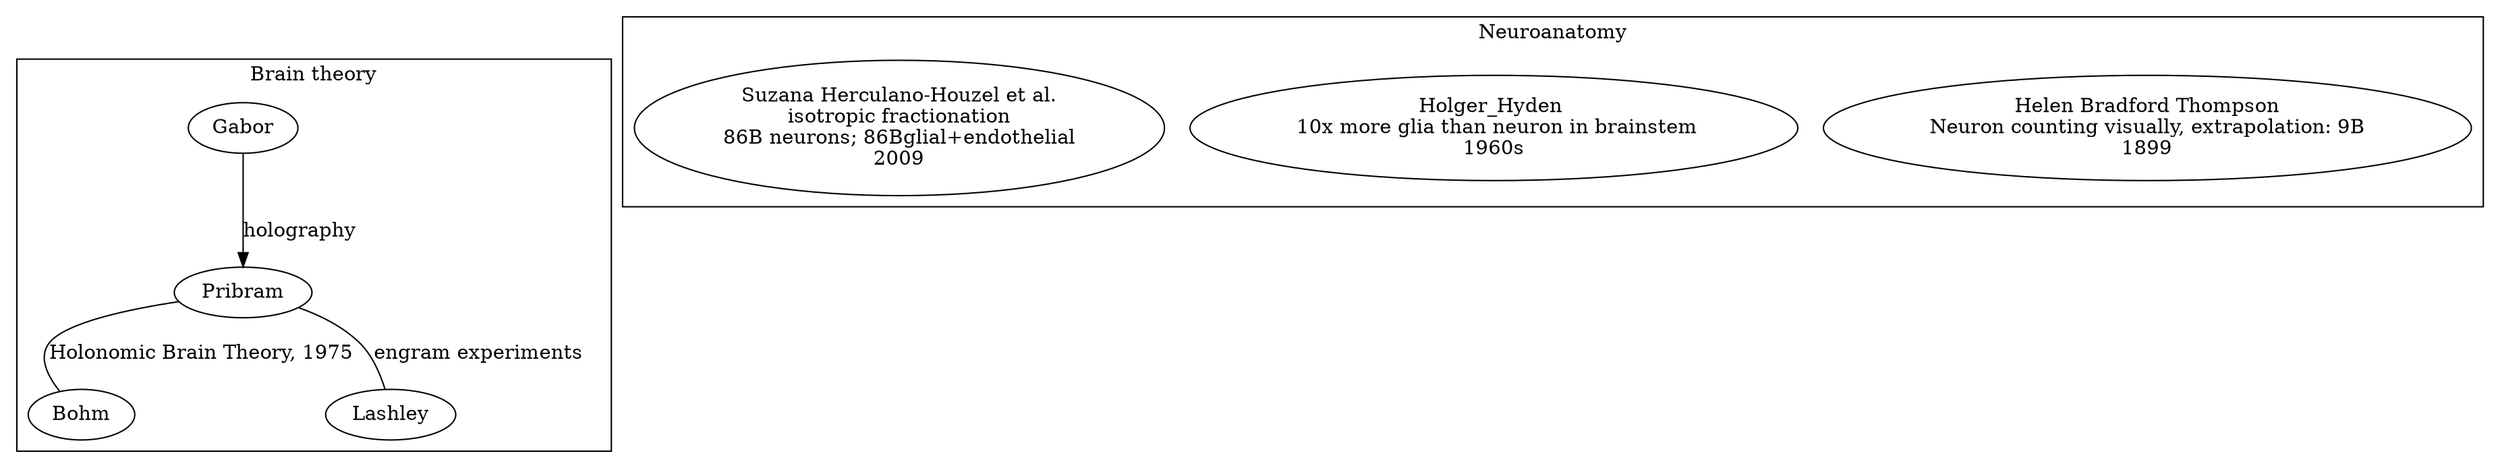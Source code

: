 digraph Psy {

  subgraph cluster_Brain_theory {
    graph [label="Brain theory"]

    Gabor -> Pribram [
      label="holography",
      ref="https://en.wikipedia.org/wiki/Holonomic_brain_theory"];

    Pribram -> Bohm [label="Holonomic Brain Theory, 1975", dir=none];

    Pribram -> Lashley [label="engram experiments", dir=none];
  }

  subgraph cluster_Neuroanatomy {
    graph [
      label="Neuroanatomy",
      ref="https://www.neuroscientificallychallenged.com/blog/how-many-glial-cells-in-the-brain"
    ]

    Helen_Bradford_Thompson [
      label="Helen Bradford Thompson\nNeuron counting visually, extrapolation: 9B\n1899",
    ]

    Holger_Hyden [
      label="Holger_Hyden \n 10x more glia than neuron in brainstem\n1960s"
    ]

    Suzana_Herculano_Houzel [
      label="Suzana Herculano-Houzel et al.\nisotropic fractionation\n86B neurons; 86Bglial+endothelial\n2009",
    ]
  }
}
